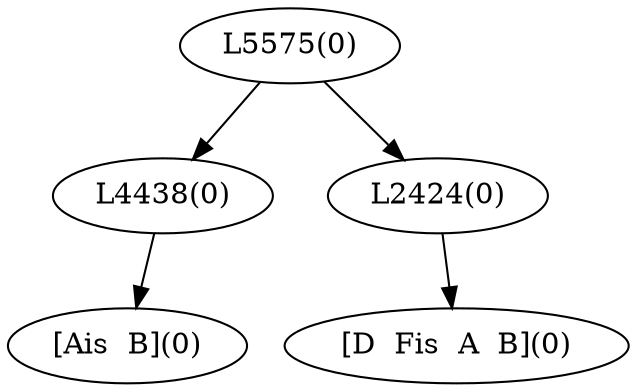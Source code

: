 digraph sample{
"L4438(0)"->"[Ais  B](0)"
"L2424(0)"->"[D  Fis  A  B](0)"
"L5575(0)"->"L4438(0)"
"L5575(0)"->"L2424(0)"
{rank = min; "L5575(0)"}
{rank = same; "L4438(0)"; "L2424(0)";}
{rank = max; "[Ais  B](0)"; "[D  Fis  A  B](0)";}
}